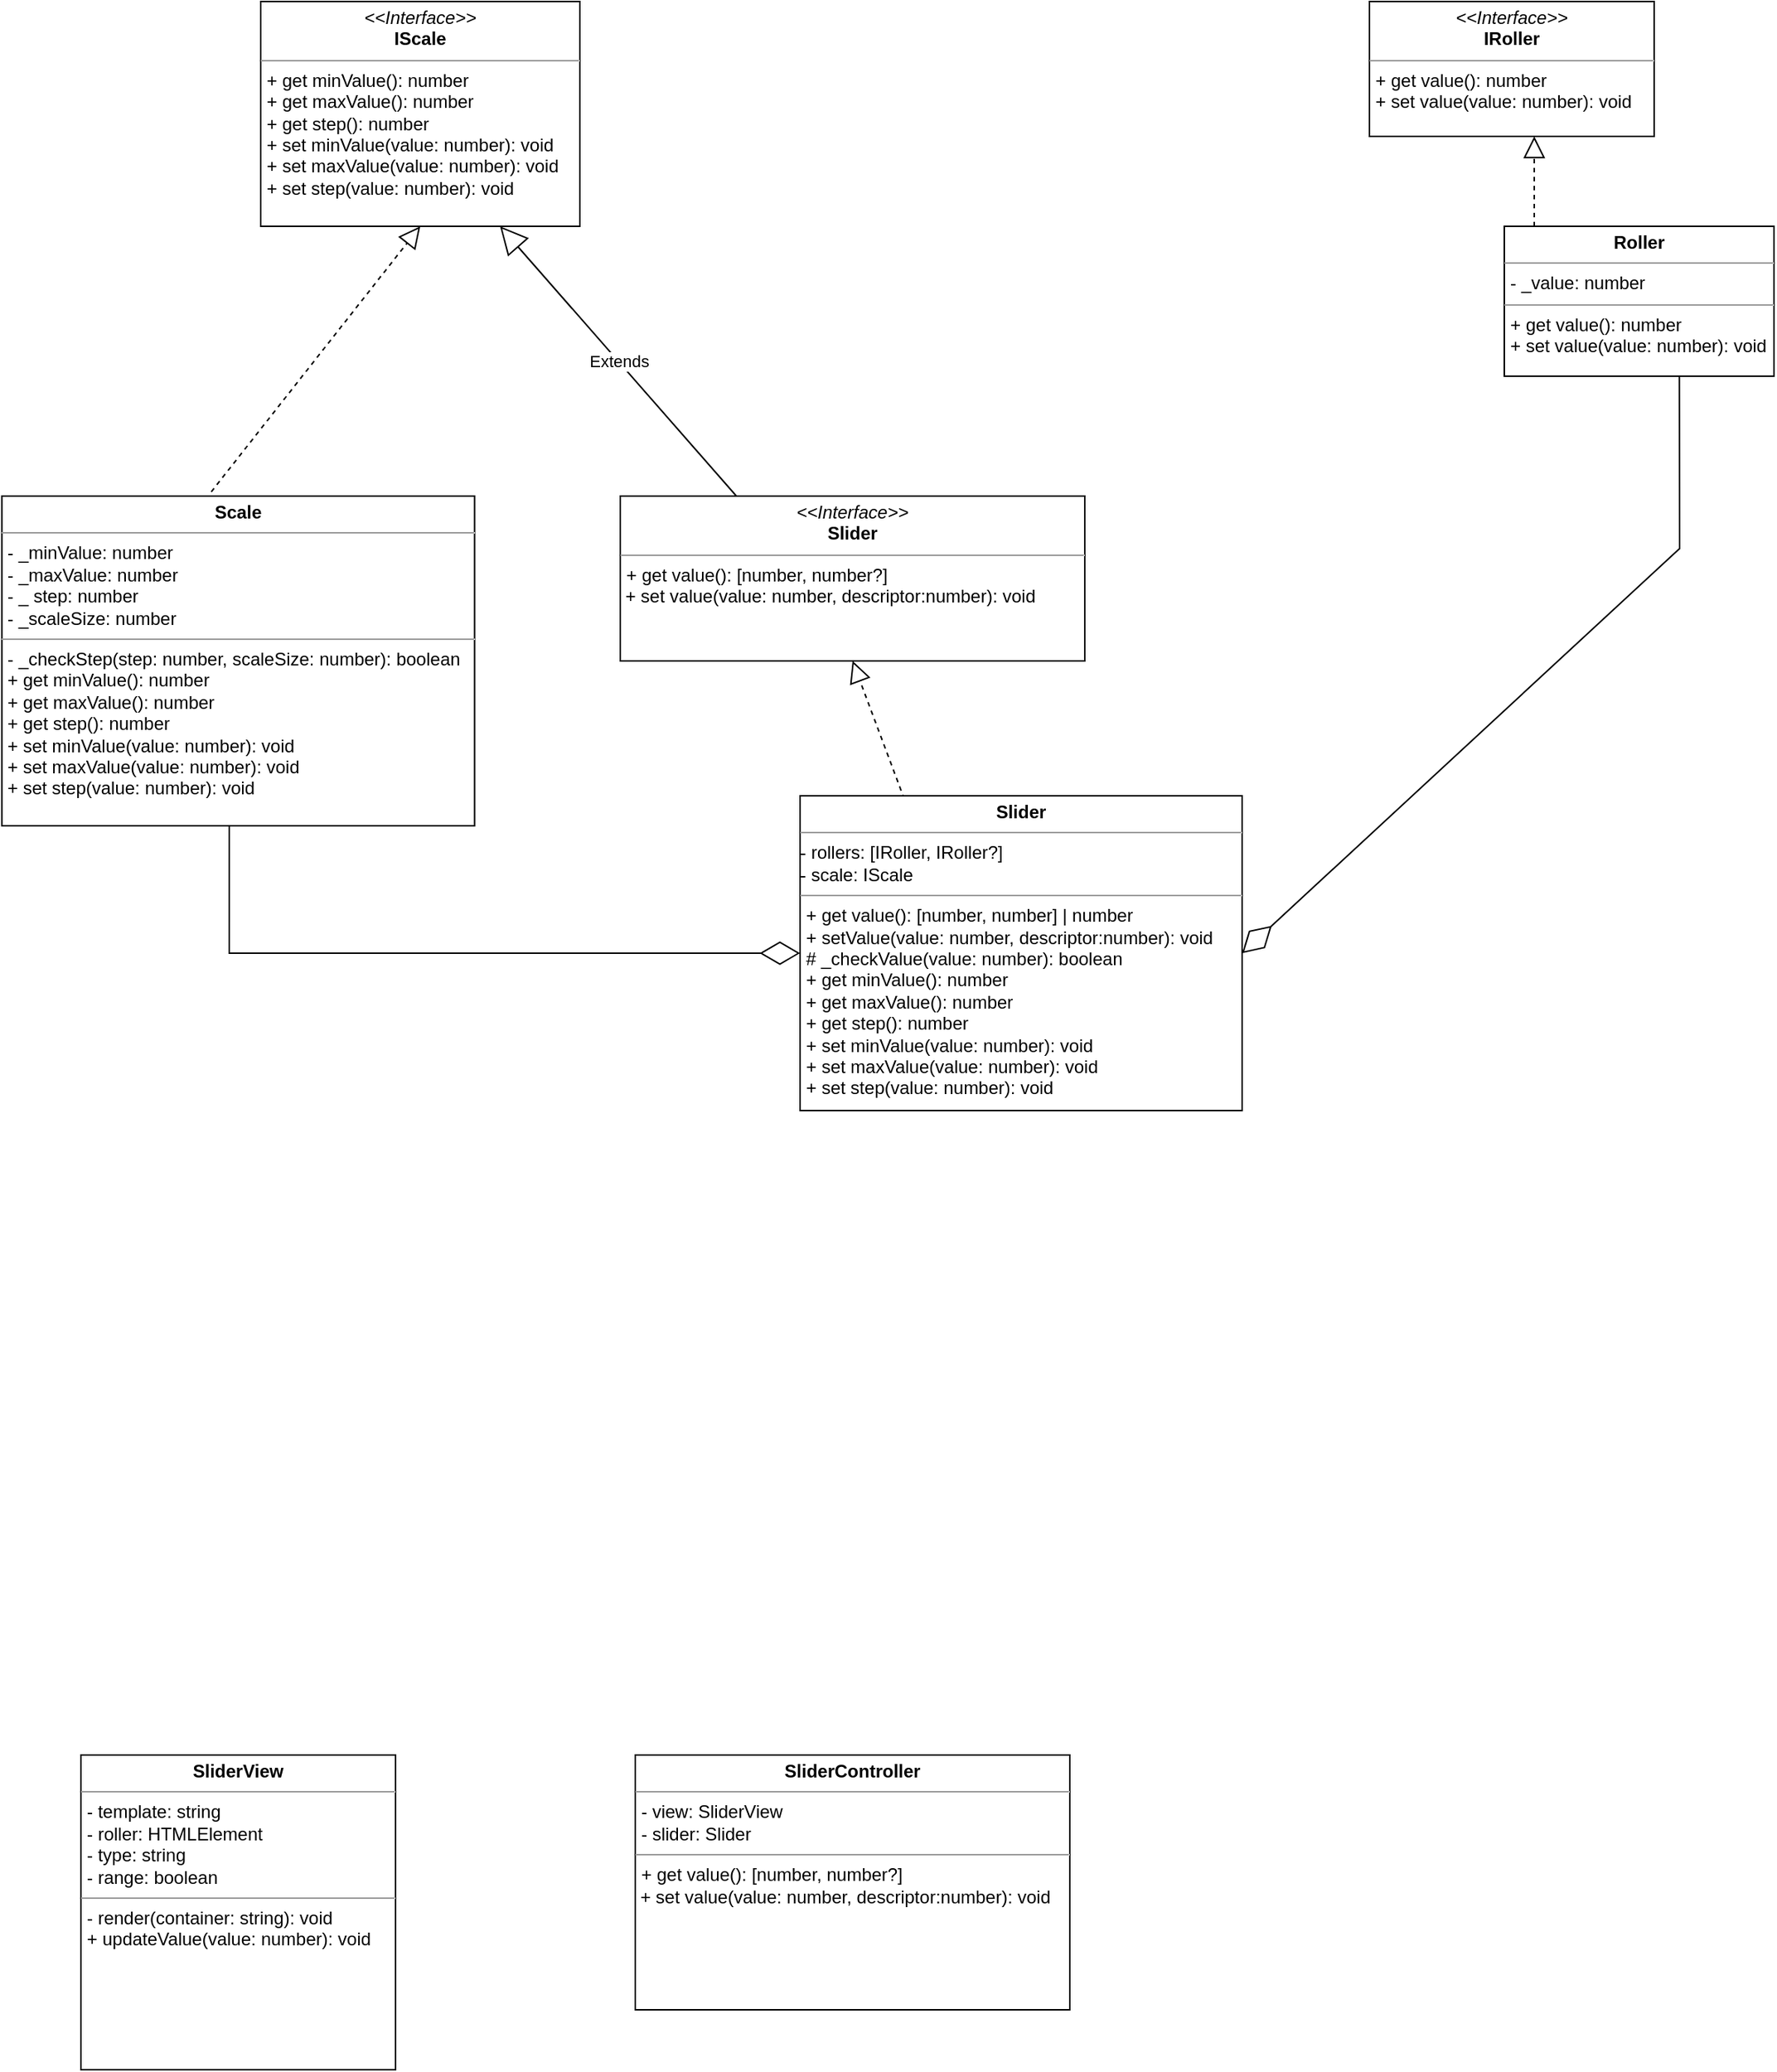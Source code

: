 <mxfile version="16.6.1" type="device"><diagram id="C5RBs43oDa-KdzZeNtuy" name="Page-1"><mxGraphModel dx="868" dy="457" grid="1" gridSize="10" guides="1" tooltips="1" connect="1" arrows="1" fold="1" page="1" pageScale="1" pageWidth="827" pageHeight="1169" math="0" shadow="0"><root><mxCell id="WIyWlLk6GJQsqaUBKTNV-0"/><mxCell id="WIyWlLk6GJQsqaUBKTNV-1" parent="WIyWlLk6GJQsqaUBKTNV-0"/><mxCell id="jK5UEUPO-83OL39sEjQH-13" value="&lt;p style=&quot;margin: 0px ; margin-top: 4px ; text-align: center&quot;&gt;&lt;i&gt;&amp;lt;&amp;lt;Interface&amp;gt;&amp;gt;&lt;/i&gt;&lt;br&gt;&lt;b&gt;IRoller&lt;/b&gt;&lt;/p&gt;&lt;hr size=&quot;1&quot;&gt;&lt;p style=&quot;margin: 0px ; margin-left: 4px&quot;&gt;&lt;span&gt;+ get value(): number&lt;/span&gt;&lt;br&gt;&lt;/p&gt;&lt;p style=&quot;margin: 0px 0px 0px 4px&quot;&gt;+ set value(value: number): void&lt;/p&gt;" style="verticalAlign=top;align=left;overflow=fill;fontSize=12;fontFamily=Helvetica;html=1;" parent="WIyWlLk6GJQsqaUBKTNV-1" vertex="1"><mxGeometry x="950" y="740" width="190" height="90" as="geometry"/></mxCell><mxCell id="jK5UEUPO-83OL39sEjQH-14" value="&lt;p style=&quot;margin: 0px ; margin-top: 4px ; text-align: center&quot;&gt;&lt;i&gt;&amp;lt;&amp;lt;Interface&amp;gt;&amp;gt;&lt;/i&gt;&lt;br&gt;&lt;b&gt;IScale&lt;/b&gt;&lt;/p&gt;&lt;hr size=&quot;1&quot;&gt;&lt;p style=&quot;margin: 0px ; margin-left: 4px&quot;&gt;&lt;/p&gt;&lt;p style=&quot;margin: 0px ; margin-left: 4px&quot;&gt;+ get minValue(): number&lt;/p&gt;&lt;p style=&quot;margin: 0px ; margin-left: 4px&quot;&gt;+ get maxValue(): number&lt;br&gt;&lt;/p&gt;&lt;p style=&quot;margin: 0px ; margin-left: 4px&quot;&gt;+ get step(): number&lt;br&gt;&lt;/p&gt;&lt;p style=&quot;margin: 0px ; margin-left: 4px&quot;&gt;+ set minValue(value: number): void&lt;/p&gt;&lt;p style=&quot;margin: 0px ; margin-left: 4px&quot;&gt;+ set maxValue(value: number): void&lt;br&gt;&lt;/p&gt;&lt;p style=&quot;margin: 0px ; margin-left: 4px&quot;&gt;+ set step(value: number): void&lt;br&gt;&lt;/p&gt;" style="verticalAlign=top;align=left;overflow=fill;fontSize=12;fontFamily=Helvetica;html=1;" parent="WIyWlLk6GJQsqaUBKTNV-1" vertex="1"><mxGeometry x="210" y="740" width="213" height="150" as="geometry"/></mxCell><mxCell id="jK5UEUPO-83OL39sEjQH-16" value="&lt;p style=&quot;margin: 0px ; margin-top: 4px ; text-align: center&quot;&gt;&lt;i&gt;&amp;lt;&amp;lt;Interface&amp;gt;&amp;gt;&lt;/i&gt;&lt;br&gt;&lt;b&gt;Slider&lt;/b&gt;&lt;/p&gt;&lt;hr size=&quot;1&quot;&gt;&lt;p style=&quot;margin: 0px ; margin-left: 4px&quot;&gt;+ get value(): [number, number?]&lt;/p&gt;&amp;nbsp;+ set value(value: number, descriptor:number): void" style="verticalAlign=top;align=left;overflow=fill;fontSize=12;fontFamily=Helvetica;html=1;" parent="WIyWlLk6GJQsqaUBKTNV-1" vertex="1"><mxGeometry x="450" y="1070" width="310" height="110" as="geometry"/></mxCell><mxCell id="jK5UEUPO-83OL39sEjQH-30" value="" style="endArrow=block;dashed=1;endFill=0;endSize=12;html=1;rounded=0;exitX=0.5;exitY=1;exitDx=0;exitDy=0;entryX=0.5;entryY=1;entryDx=0;entryDy=0;" parent="WIyWlLk6GJQsqaUBKTNV-1" source="HB3wAM0A1WrAWAa16G7d-0" target="jK5UEUPO-83OL39sEjQH-16" edge="1"><mxGeometry width="160" relative="1" as="geometry"><mxPoint x="550.625" y="1276.85" as="sourcePoint"/><mxPoint x="370" y="1070" as="targetPoint"/><Array as="points"/></mxGeometry></mxCell><mxCell id="jK5UEUPO-83OL39sEjQH-32" value="&lt;p style=&quot;margin: 0px ; margin-top: 4px ; text-align: center&quot;&gt;&lt;b&gt;Roller&lt;/b&gt;&lt;/p&gt;&lt;hr size=&quot;1&quot;&gt;&lt;p style=&quot;margin: 0px ; margin-left: 4px&quot;&gt;- _value: number&lt;/p&gt;&lt;hr size=&quot;1&quot;&gt;&lt;p style=&quot;margin: 0px ; margin-left: 4px&quot;&gt;+ get value(): number&lt;/p&gt;&lt;p style=&quot;margin: 0px ; margin-left: 4px&quot;&gt;+ set value(value: number): void&lt;/p&gt;" style="verticalAlign=top;align=left;overflow=fill;fontSize=12;fontFamily=Helvetica;html=1;" parent="WIyWlLk6GJQsqaUBKTNV-1" vertex="1"><mxGeometry x="1040" y="890" width="180" height="100" as="geometry"/></mxCell><mxCell id="jK5UEUPO-83OL39sEjQH-33" value="&lt;p style=&quot;margin: 0px ; margin-top: 4px ; text-align: center&quot;&gt;&lt;b&gt;Scale&lt;/b&gt;&lt;/p&gt;&lt;hr size=&quot;1&quot;&gt;&lt;p style=&quot;margin: 0px ; margin-left: 4px&quot;&gt;- _minValue: number&lt;/p&gt;&lt;p style=&quot;margin: 0px ; margin-left: 4px&quot;&gt;- _maxValue: number&lt;/p&gt;&lt;p style=&quot;margin: 0px ; margin-left: 4px&quot;&gt;- _ step: number&lt;/p&gt;&lt;p style=&quot;margin: 0px ; margin-left: 4px&quot;&gt;- _scaleSize: number&lt;/p&gt;&lt;hr size=&quot;1&quot;&gt;&lt;p style=&quot;margin: 0px 0px 0px 4px&quot;&gt;- _checkStep(step: number, scaleSize: number): boolean&lt;/p&gt;&lt;p style=&quot;margin: 0px 0px 0px 4px&quot;&gt;+ get minValue(): number&lt;/p&gt;&lt;p style=&quot;margin: 0px 0px 0px 4px&quot;&gt;+ get maxValue(): number&lt;br&gt;&lt;/p&gt;&lt;p style=&quot;margin: 0px 0px 0px 4px&quot;&gt;+ get step(): number&lt;br&gt;&lt;/p&gt;&lt;p style=&quot;margin: 0px 0px 0px 4px&quot;&gt;+ set minValue(value: number): void&lt;/p&gt;&lt;p style=&quot;margin: 0px 0px 0px 4px&quot;&gt;+ set maxValue(value: number): void&lt;br&gt;&lt;/p&gt;&lt;p style=&quot;margin: 0px 0px 0px 4px&quot;&gt;+ set step(value: number): void&lt;/p&gt;" style="verticalAlign=top;align=left;overflow=fill;fontSize=12;fontFamily=Helvetica;html=1;" parent="WIyWlLk6GJQsqaUBKTNV-1" vertex="1"><mxGeometry x="37.25" y="1070" width="315.5" height="220" as="geometry"/></mxCell><mxCell id="jK5UEUPO-83OL39sEjQH-34" value="" style="endArrow=block;dashed=1;endFill=0;endSize=12;html=1;rounded=0;" parent="WIyWlLk6GJQsqaUBKTNV-1" edge="1"><mxGeometry width="160" relative="1" as="geometry"><mxPoint x="1060" y="890" as="sourcePoint"/><mxPoint x="1060" y="830" as="targetPoint"/></mxGeometry></mxCell><mxCell id="jK5UEUPO-83OL39sEjQH-35" value="" style="endArrow=block;dashed=1;endFill=0;endSize=12;html=1;rounded=0;exitX=0.443;exitY=-0.013;exitDx=0;exitDy=0;entryX=0.5;entryY=1;entryDx=0;entryDy=0;exitPerimeter=0;" parent="WIyWlLk6GJQsqaUBKTNV-1" source="jK5UEUPO-83OL39sEjQH-33" target="jK5UEUPO-83OL39sEjQH-14" edge="1"><mxGeometry width="160" relative="1" as="geometry"><mxPoint x="103" y="980" as="sourcePoint"/><mxPoint x="208" y="850" as="targetPoint"/></mxGeometry></mxCell><mxCell id="jK5UEUPO-83OL39sEjQH-42" value="" style="endArrow=diamondThin;endFill=0;endSize=24;html=1;rounded=0;entryX=1;entryY=0.5;entryDx=0;entryDy=0;exitX=0.649;exitY=1;exitDx=0;exitDy=0;exitPerimeter=0;" parent="WIyWlLk6GJQsqaUBKTNV-1" source="jK5UEUPO-83OL39sEjQH-32" target="HB3wAM0A1WrAWAa16G7d-0" edge="1"><mxGeometry width="160" relative="1" as="geometry"><mxPoint x="1120" y="1020" as="sourcePoint"/><mxPoint x="685" y="1380.95" as="targetPoint"/><Array as="points"><mxPoint x="1157" y="1105"/></Array></mxGeometry></mxCell><mxCell id="jK5UEUPO-83OL39sEjQH-50" value="" style="endArrow=diamondThin;endFill=0;endSize=24;html=1;rounded=0;entryX=0;entryY=0.5;entryDx=0;entryDy=0;exitX=0.481;exitY=1;exitDx=0;exitDy=0;exitPerimeter=0;" parent="WIyWlLk6GJQsqaUBKTNV-1" source="jK5UEUPO-83OL39sEjQH-33" target="HB3wAM0A1WrAWAa16G7d-0" edge="1"><mxGeometry width="160" relative="1" as="geometry"><mxPoint x="527.46" y="696" as="sourcePoint"/><mxPoint x="798.06" y="738.02" as="targetPoint"/><Array as="points"><mxPoint x="189" y="1375"/><mxPoint x="290" y="1375"/></Array></mxGeometry></mxCell><mxCell id="HZlu1AVIKru4Ona0jqOv-2" value="&lt;p style=&quot;margin: 0px ; margin-top: 4px ; text-align: center&quot;&gt;&lt;b&gt;SliderView&lt;/b&gt;&lt;/p&gt;&lt;hr size=&quot;1&quot;&gt;&lt;p style=&quot;margin: 0px ; margin-left: 4px&quot;&gt;- template: string&lt;/p&gt;&lt;p style=&quot;margin: 0px 0px 0px 4px&quot;&gt;- roller: HTMLElement&lt;br&gt;&lt;/p&gt;&lt;p style=&quot;margin: 0px 0px 0px 4px&quot;&gt;- type: string&lt;/p&gt;&lt;p style=&quot;margin: 0px 0px 0px 4px&quot;&gt;- range: boolean&lt;br&gt;&lt;/p&gt;&lt;hr size=&quot;1&quot;&gt;&lt;p style=&quot;margin: 0px ; margin-left: 4px&quot;&gt;- render(container: string): void&lt;/p&gt;&lt;p style=&quot;margin: 0px ; margin-left: 4px&quot;&gt;+ updateValue(value: number): void&lt;/p&gt;" style="verticalAlign=top;align=left;overflow=fill;fontSize=12;fontFamily=Helvetica;html=1;" parent="WIyWlLk6GJQsqaUBKTNV-1" vertex="1"><mxGeometry x="90" y="1910" width="210" height="210" as="geometry"/></mxCell><mxCell id="HZlu1AVIKru4Ona0jqOv-3" value="&lt;p style=&quot;margin: 0px ; margin-top: 4px ; text-align: center&quot;&gt;&lt;b&gt;SliderController&lt;/b&gt;&lt;/p&gt;&lt;hr size=&quot;1&quot;&gt;&lt;p style=&quot;margin: 0px ; margin-left: 4px&quot;&gt;- view: SliderView&lt;/p&gt;&lt;p style=&quot;margin: 0px ; margin-left: 4px&quot;&gt;- slider: Slider&lt;/p&gt;&lt;hr size=&quot;1&quot;&gt;&lt;p style=&quot;margin: 0px ; margin-left: 4px&quot;&gt;+ get value(): [number, number?]&lt;/p&gt;&amp;nbsp;+ set value(value: number, descriptor:number): void" style="verticalAlign=top;align=left;overflow=fill;fontSize=12;fontFamily=Helvetica;html=1;" parent="WIyWlLk6GJQsqaUBKTNV-1" vertex="1"><mxGeometry x="460" y="1910" width="290" height="170" as="geometry"/></mxCell><mxCell id="HB3wAM0A1WrAWAa16G7d-0" value="&lt;p style=&quot;margin: 0px ; margin-top: 4px ; text-align: center&quot;&gt;&lt;b&gt;Slider&lt;/b&gt;&lt;/p&gt;&lt;hr size=&quot;1&quot;&gt;&lt;div&gt;- rollers: [IRoller, IRoller?]&lt;/div&gt;&lt;div&gt;- scale: IScale&lt;/div&gt;&lt;hr size=&quot;1&quot;&gt;&lt;p style=&quot;margin: 0px ; margin-left: 4px&quot;&gt;+ get value(): [number, number] | number&lt;br&gt;&lt;/p&gt;&lt;p style=&quot;margin: 0px ; margin-left: 4px&quot;&gt;+ setValue(value: number, descriptor:number): void&lt;/p&gt;&lt;p style=&quot;margin: 0px 0px 0px 4px&quot;&gt;# _checkValue(value: number): boolean&lt;/p&gt;&lt;p style=&quot;margin: 0px 0px 0px 4px&quot;&gt;+ get minValue(): number&lt;/p&gt;&lt;p style=&quot;margin: 0px 0px 0px 4px&quot;&gt;+ get maxValue(): number&lt;br&gt;&lt;/p&gt;&lt;p style=&quot;margin: 0px 0px 0px 4px&quot;&gt;+ get step(): number&lt;br&gt;&lt;/p&gt;&lt;p style=&quot;margin: 0px 0px 0px 4px&quot;&gt;+ set minValue(value: number): void&lt;/p&gt;&lt;p style=&quot;margin: 0px 0px 0px 4px&quot;&gt;+ set maxValue(value: number): void&lt;br&gt;&lt;/p&gt;&lt;p style=&quot;margin: 0px 0px 0px 4px&quot;&gt;+ set step(value: number): void&lt;/p&gt;" style="verticalAlign=top;align=left;overflow=fill;fontSize=12;fontFamily=Helvetica;html=1;" parent="WIyWlLk6GJQsqaUBKTNV-1" vertex="1"><mxGeometry x="570" y="1270" width="295" height="210" as="geometry"/></mxCell><mxCell id="HB3wAM0A1WrAWAa16G7d-2" value="Extends" style="endArrow=block;endSize=16;endFill=0;html=1;rounded=0;exitX=0.25;exitY=0;exitDx=0;exitDy=0;entryX=0.75;entryY=1;entryDx=0;entryDy=0;" parent="WIyWlLk6GJQsqaUBKTNV-1" source="jK5UEUPO-83OL39sEjQH-16" target="jK5UEUPO-83OL39sEjQH-14" edge="1"><mxGeometry width="160" relative="1" as="geometry"><mxPoint x="480" y="1200" as="sourcePoint"/><mxPoint x="640" y="1200" as="targetPoint"/></mxGeometry></mxCell></root></mxGraphModel></diagram></mxfile>
